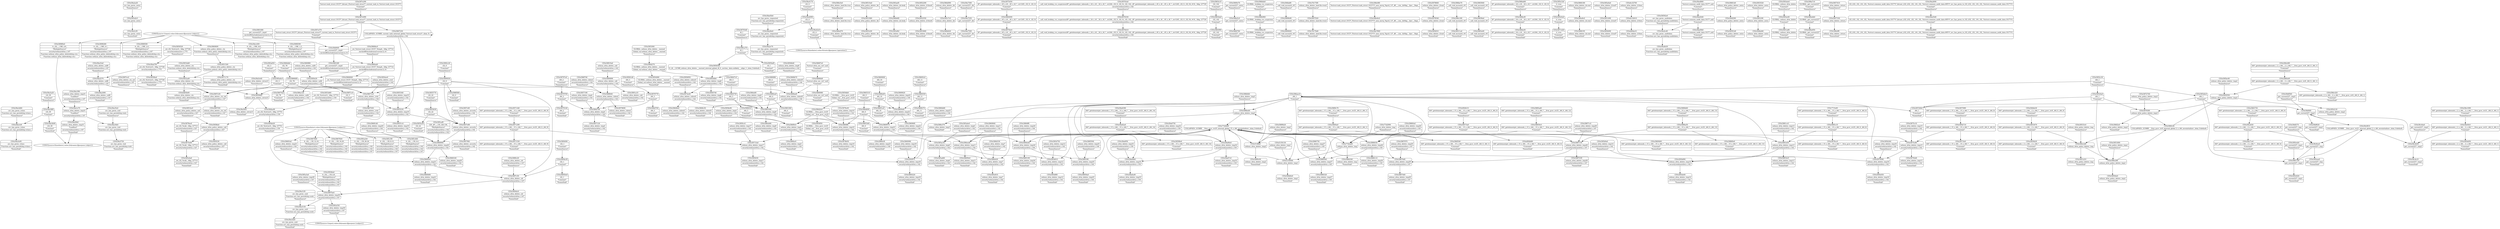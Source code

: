 digraph {
	CE0x58a2cf0 [shape=record,shape=Mrecord,label="{CE0x58a2cf0|avc_has_perm:_entry|*SummSink*}"]
	CE0x5860ef0 [shape=record,shape=Mrecord,label="{CE0x5860ef0|i64*_getelementptr_inbounds_(_2_x_i64_,_2_x_i64_*___llvm_gcov_ctr9,_i64_0,_i64_1)|*Constant*}"]
	CE0x58765f0 [shape=record,shape=Mrecord,label="{CE0x58765f0|selinux_xfrm_policy_delete:_tmp3}"]
	CE0x5850550 [shape=record,shape=Mrecord,label="{CE0x5850550|selinux_xfrm_policy_delete:_tmp2}"]
	CE0x5857120 [shape=record,shape=Mrecord,label="{CE0x5857120|selinux_xfrm_delete:_tmp4|security/selinux/xfrm.c,142|*SummSink*}"]
	CE0x58686d0 [shape=record,shape=Mrecord,label="{CE0x58686d0|%struct.xfrm_sec_ctx*_null|*Constant*}"]
	CE0x5866db0 [shape=record,shape=Mrecord,label="{CE0x5866db0|i32_78|*Constant*|*SummSource*}"]
	CE0x58a35e0 [shape=record,shape=Mrecord,label="{CE0x58a35e0|avc_has_perm:_tsid|Function::avc_has_perm&Arg::tsid::|*SummSource*}"]
	CE0x58a44e0 [shape=record,shape=Mrecord,label="{CE0x58a44e0|avc_has_perm:_requested|Function::avc_has_perm&Arg::requested::}"]
	CE0x5881bc0 [shape=record,shape=Mrecord,label="{CE0x5881bc0|selinux_xfrm_delete:_tmp13|security/selinux/xfrm.c,142|*SummSink*}"]
	"CONST[source:1(input),value:2(dynamic)][purpose:{subject}]"
	CE0x588beb0 [shape=record,shape=Mrecord,label="{CE0x588beb0|selinux_xfrm_delete:_tmp3}"]
	CE0x5891a10 [shape=record,shape=Mrecord,label="{CE0x5891a10|selinux_xfrm_delete:_call|security/selinux/xfrm.c,142|*SummSink*}"]
	CE0x58860a0 [shape=record,shape=Mrecord,label="{CE0x58860a0|selinux_xfrm_delete:_tmp26|security/selinux/xfrm.c,145|*SummSource*}"]
	CE0x586e5e0 [shape=record,shape=Mrecord,label="{CE0x586e5e0|selinux_xfrm_delete:_land.lhs.true|*SummSource*}"]
	CE0x58810d0 [shape=record,shape=Mrecord,label="{CE0x58810d0|selinux_xfrm_delete:_tmp9|security/selinux/xfrm.c,142}"]
	CE0x58647c0 [shape=record,shape=Mrecord,label="{CE0x58647c0|i64_5|*Constant*|*SummSource*}"]
	CE0x5868980 [shape=record,shape=Mrecord,label="{CE0x5868980|%struct.xfrm_sec_ctx*_null|*Constant*|*SummSink*}"]
	CE0x5855340 [shape=record,shape=Mrecord,label="{CE0x5855340|selinux_xfrm_delete:_tmp19|security/selinux/xfrm.c,142|*SummSource*}"]
	CE0x585bb20 [shape=record,shape=Mrecord,label="{CE0x585bb20|_ret_i32_%retval.0,_!dbg_!27751|security/selinux/xfrm.c,150|*SummSink*}"]
	CE0x5868160 [shape=record,shape=Mrecord,label="{CE0x5868160|selinux_xfrm_delete:_tmp20|security/selinux/xfrm.c,142|*SummSink*}"]
	CE0x5860220 [shape=record,shape=Mrecord,label="{CE0x5860220|selinux_xfrm_delete:_tmp18|security/selinux/xfrm.c,142|*SummSink*}"]
	CE0x5884eb0 [shape=record,shape=Mrecord,label="{CE0x5884eb0|selinux_xfrm_delete:_tmp24|security/selinux/xfrm.c,144}"]
	CE0x5851960 [shape=record,shape=Mrecord,label="{CE0x5851960|selinux_xfrm_policy_delete:_bb}"]
	CE0x77d2990 [shape=record,shape=Mrecord,label="{CE0x77d2990|selinux_xfrm_delete:_tmp|*SummSource*}"]
	CE0x58a3d60 [shape=record,shape=Mrecord,label="{CE0x58a3d60|avc_has_perm:_tclass|Function::avc_has_perm&Arg::tclass::|*SummSource*}"]
	CE0x585c460 [shape=record,shape=Mrecord,label="{CE0x585c460|4:_i32,_:_CR_0,4_|*MultipleSource*|security/selinux/xfrm.c,142|security/selinux/xfrm.c,142|security/selinux/xfrm.c,147}"]
	CE0x585ff70 [shape=record,shape=Mrecord,label="{CE0x585ff70|selinux_xfrm_delete:_tmp18|security/selinux/xfrm.c,142}"]
	CE0x585aef0 [shape=record,shape=Mrecord,label="{CE0x585aef0|selinux_xfrm_delete:_do.body|*SummSource*}"]
	CE0x5852550 [shape=record,shape=Mrecord,label="{CE0x5852550|selinux_xfrm_delete:_if.then6}"]
	CE0x5885500 [shape=record,shape=Mrecord,label="{CE0x5885500|selinux_xfrm_delete:_tmp25|security/selinux/xfrm.c,144|*SummSource*}"]
	CE0x585b450 [shape=record,shape=Mrecord,label="{CE0x585b450|selinux_xfrm_delete:_tmp16|security/selinux/xfrm.c,142|*SummSink*}"]
	CE0x586b620 [shape=record,shape=Mrecord,label="{CE0x586b620|selinux_xfrm_delete:_bb|*SummSink*}"]
	CE0x5897e50 [shape=record,shape=Mrecord,label="{CE0x5897e50|selinux_xfrm_delete:_ctx_sid|security/selinux/xfrm.c,147}"]
	CE0x585fd30 [shape=record,shape=Mrecord,label="{CE0x585fd30|selinux_xfrm_delete:_tmp17|security/selinux/xfrm.c,142|*SummSink*}"]
	CE0x58a7360 [shape=record,shape=Mrecord,label="{CE0x58a7360|get_current227:_bb|*SummSource*}"]
	CE0x5858e90 [shape=record,shape=Mrecord,label="{CE0x5858e90|selinux_xfrm_delete:_tmp5|security/selinux/xfrm.c,142|*SummSource*}"]
	CE0x585ac50 [shape=record,shape=Mrecord,label="{CE0x585ac50|selinux_xfrm_delete:_tmp6|security/selinux/xfrm.c,142}"]
	CE0x58754c0 [shape=record,shape=Mrecord,label="{CE0x58754c0|i8*_getelementptr_inbounds_(_45_x_i8_,_45_x_i8_*_.str1245,_i32_0,_i32_0)|*Constant*|*SummSink*}"]
	CE0x5857f60 [shape=record,shape=Mrecord,label="{CE0x5857f60|selinux_xfrm_delete:_security|security/selinux/xfrm.c,142|*SummSink*}"]
	CE0x5868480 [shape=record,shape=Mrecord,label="{CE0x5868480|selinux_xfrm_delete:_tmp21|security/selinux/xfrm.c,142|*SummSink*}"]
	CE0x58df620 [shape=record,shape=Mrecord,label="{CE0x58df620|get_current227:_tmp3|*SummSink*}"]
	CE0x5858fa0 [shape=record,shape=Mrecord,label="{CE0x5858fa0|selinux_xfrm_policy_delete:_call|security/selinux/xfrm.c,327}"]
	CE0x58df4f0 [shape=record,shape=Mrecord,label="{CE0x58df4f0|get_current227:_tmp3}"]
	CE0x5881680 [shape=record,shape=Mrecord,label="{CE0x5881680|get_current227:_tmp4|./arch/x86/include/asm/current.h,14|*SummSource*}"]
	CE0x58a6750 [shape=record,shape=Mrecord,label="{CE0x58a6750|selinux_xfrm_delete:_tmp32|security/selinux/xfrm.c,150|*SummSource*}"]
	CE0x5876410 [shape=record,shape=Mrecord,label="{CE0x5876410|_call_void_lockdep_rcu_suspicious(i8*_getelementptr_inbounds_(_24_x_i8_,_24_x_i8_*_.str244,_i32_0,_i32_0),_i32_142,_i8*_getelementptr_inbounds_(_45_x_i8_,_45_x_i8_*_.str1245,_i32_0,_i32_0))_#10,_!dbg_!27729|security/selinux/xfrm.c,142|*SummSink*}"]
	CE0x7710af0 [shape=record,shape=Mrecord,label="{CE0x7710af0|i64*_getelementptr_inbounds_(_15_x_i64_,_15_x_i64_*___llvm_gcov_ctr25,_i64_0,_i64_6)|*Constant*|*SummSource*}"]
	CE0x5863f90 [shape=record,shape=Mrecord,label="{CE0x5863f90|i32_142|*Constant*|*SummSink*}"]
	CE0x58df270 [shape=record,shape=Mrecord,label="{CE0x58df270|get_current227:_tmp|*SummSource*}"]
	CE0x5869e70 [shape=record,shape=Mrecord,label="{CE0x5869e70|get_current227:_entry|*SummSource*}"]
	CE0x586bbb0 [shape=record,shape=Mrecord,label="{CE0x586bbb0|GLOBAL:_lockdep_rcu_suspicious|*Constant*|*SummSource*}"]
	CE0x5885190 [shape=record,shape=Mrecord,label="{CE0x5885190|selinux_xfrm_delete:_tmp24|security/selinux/xfrm.c,144|*SummSink*}"]
	CE0x58693c0 [shape=record,shape=Mrecord,label="{CE0x58693c0|i64_11|*Constant*|*SummSource*}"]
	CE0x585a3a0 [shape=record,shape=Mrecord,label="{CE0x585a3a0|selinux_xfrm_delete:_tmp30|security/selinux/xfrm.c,147|*SummSource*}"]
	CE0x5878cc0 [shape=record,shape=Mrecord,label="{CE0x5878cc0|i64*_getelementptr_inbounds_(_15_x_i64_,_15_x_i64_*___llvm_gcov_ctr25,_i64_0,_i64_6)|*Constant*|*SummSink*}"]
	CE0x5889b90 [shape=record,shape=Mrecord,label="{CE0x5889b90|_call_void_mcount()_#3}"]
	CE0x585d8f0 [shape=record,shape=Mrecord,label="{CE0x585d8f0|selinux_xfrm_delete:_tmp12|security/selinux/xfrm.c,142|*SummSink*}"]
	CE0x588bfb0 [shape=record,shape=Mrecord,label="{CE0x588bfb0|selinux_xfrm_delete:_tmp3|*SummSource*}"]
	CE0x58670a0 [shape=record,shape=Mrecord,label="{CE0x58670a0|i32_78|*Constant*|*SummSink*}"]
	CE0x5898500 [shape=record,shape=Mrecord,label="{CE0x5898500|4:_i32,_:_CRE_2,4_|*MultipleSource*|security/selinux/xfrm.c,147|Function::selinux_xfrm_policy_delete&Arg::ctx::|Function::selinux_xfrm_delete&Arg::ctx::}"]
	CE0x585abe0 [shape=record,shape=Mrecord,label="{CE0x585abe0|selinux_xfrm_delete:_tmp6|security/selinux/xfrm.c,142|*SummSource*}"]
	CE0x76176d0 [shape=record,shape=Mrecord,label="{CE0x76176d0|selinux_xfrm_delete:_land.lhs.true2|*SummSink*}"]
	CE0x5880ff0 [shape=record,shape=Mrecord,label="{CE0x5880ff0|selinux_xfrm_delete:_tmp10|security/selinux/xfrm.c,142}"]
	CE0x6d65b00 [shape=record,shape=Mrecord,label="{CE0x6d65b00|selinux_xfrm_delete:_ctx|Function::selinux_xfrm_delete&Arg::ctx::|*SummSink*}"]
	CE0x58694d0 [shape=record,shape=Mrecord,label="{CE0x58694d0|selinux_xfrm_delete:_tmp22|security/selinux/xfrm.c,144}"]
	CE0x58df560 [shape=record,shape=Mrecord,label="{CE0x58df560|get_current227:_tmp3|*SummSource*}"]
	CE0x5868060 [shape=record,shape=Mrecord,label="{CE0x5868060|selinux_xfrm_delete:_tmp20|security/selinux/xfrm.c,142}"]
	CE0x58666f0 [shape=record,shape=Mrecord,label="{CE0x58666f0|i32_78|*Constant*}"]
	CE0x77d2b00 [shape=record,shape=Mrecord,label="{CE0x77d2b00|COLLAPSED:_GCMRE___llvm_gcov_ctr25_internal_global_15_x_i64_zeroinitializer:_elem_0:default:}"]
	CE0x5878a40 [shape=record,shape=Mrecord,label="{CE0x5878a40|selinux_xfrm_delete:_tmp10|security/selinux/xfrm.c,142|*SummSource*}"]
	CE0x5855230 [shape=record,shape=Mrecord,label="{CE0x5855230|selinux_xfrm_delete:_tmp19|security/selinux/xfrm.c,142}"]
	CE0x58a7800 [shape=record,shape=Mrecord,label="{CE0x58a7800|%struct.task_struct.1015*_(%struct.task_struct.1015**)*_asm_movq_%gs:$_1:P_,$0_,_r,im,_dirflag_,_fpsr_,_flags_|*SummSink*}"]
	CE0x5856f10 [shape=record,shape=Mrecord,label="{CE0x5856f10|selinux_xfrm_delete:_if.end|*SummSink*}"]
	CE0x585fe20 [shape=record,shape=Mrecord,label="{CE0x585fe20|selinux_xfrm_delete:_call4|security/selinux/xfrm.c,142}"]
	CE0x58950e0 [shape=record,shape=Mrecord,label="{CE0x58950e0|i32_1|*Constant*|*SummSink*}"]
	CE0x5879690 [shape=record,shape=Mrecord,label="{CE0x5879690|selinux_xfrm_delete:_tobool|security/selinux/xfrm.c,142|*SummSink*}"]
	CE0x58a2e70 [shape=record,shape=Mrecord,label="{CE0x58a2e70|avc_has_perm:_requested|Function::avc_has_perm&Arg::requested::|*SummSink*}"]
	CE0x588e370 [shape=record,shape=Mrecord,label="{CE0x588e370|selinux_xfrm_delete:_tmp3|*SummSink*}"]
	CE0x585ad60 [shape=record,shape=Mrecord,label="{CE0x585ad60|selinux_xfrm_delete:_tmp6|security/selinux/xfrm.c,142|*SummSink*}"]
	CE0x58594b0 [shape=record,shape=Mrecord,label="{CE0x58594b0|selinux_xfrm_delete:_retval.0}"]
	CE0x586b420 [shape=record,shape=Mrecord,label="{CE0x586b420|selinux_xfrm_delete:_tmp7|security/selinux/xfrm.c,142}"]
	CE0x5897c50 [shape=record,shape=Mrecord,label="{CE0x5897c50|selinux_xfrm_delete:_sid|security/selinux/xfrm.c,147}"]
	CE0x58859c0 [shape=record,shape=Mrecord,label="{CE0x58859c0|i64*_getelementptr_inbounds_(_15_x_i64_,_15_x_i64_*___llvm_gcov_ctr25,_i64_0,_i64_12)|*Constant*}"]
	CE0x5879140 [shape=record,shape=Mrecord,label="{CE0x5879140|i64_2|*Constant*|*SummSink*}"]
	CE0x58a4170 [shape=record,shape=Mrecord,label="{CE0x58a4170|i32_4|*Constant*|*SummSource*}"]
	CE0x5889b20 [shape=record,shape=Mrecord,label="{CE0x5889b20|selinux_xfrm_delete:_tmp2|*SummSource*}"]
	CE0x5881060 [shape=record,shape=Mrecord,label="{CE0x5881060|i64_4|*Constant*|*SummSink*}"]
	CE0x5884b80 [shape=record,shape=Mrecord,label="{CE0x5884b80|selinux_xfrm_delete:_tmp23|security/selinux/xfrm.c,144|*SummSource*}"]
	CE0x58511a0 [shape=record,shape=Mrecord,label="{CE0x58511a0|_call_void_mcount()_#3|*SummSink*}"]
	CE0x58838a0 [shape=record,shape=Mrecord,label="{CE0x58838a0|_call_void_mcount()_#3}"]
	CE0x5867600 [shape=record,shape=Mrecord,label="{CE0x5867600|4:_i32,_:_CR_12,16_|*MultipleSource*|security/selinux/xfrm.c,142|security/selinux/xfrm.c,142|security/selinux/xfrm.c,147}"]
	CE0x5851d10 [shape=record,shape=Mrecord,label="{CE0x5851d10|selinux_xfrm_policy_delete:_tmp|*SummSink*}"]
	CE0x5864000 [shape=record,shape=Mrecord,label="{CE0x5864000|i8*_getelementptr_inbounds_(_45_x_i8_,_45_x_i8_*_.str1245,_i32_0,_i32_0)|*Constant*}"]
	CE0x584b6e0 [shape=record,shape=Mrecord,label="{CE0x584b6e0|selinux_xfrm_delete:_tmp1|*SummSink*}"]
	CE0x58871c0 [shape=record,shape=Mrecord,label="{CE0x58871c0|selinux_xfrm_delete:_tmp28|security/selinux/xfrm.c,147|*SummSource*}"]
	CE0x5890890 [shape=record,shape=Mrecord,label="{CE0x5890890|selinux_xfrm_delete:_call|security/selinux/xfrm.c,142}"]
	CE0x58a7500 [shape=record,shape=Mrecord,label="{CE0x58a7500|get_current227:_bb|*SummSink*}"]
	CE0x5889c70 [shape=record,shape=Mrecord,label="{CE0x5889c70|i64*_getelementptr_inbounds_(_15_x_i64_,_15_x_i64_*___llvm_gcov_ctr25,_i64_0,_i64_1)|*Constant*|*SummSource*}"]
	CE0x588f740 [shape=record,shape=Mrecord,label="{CE0x588f740|selinux_xfrm_delete:_tobool|security/selinux/xfrm.c,142|*SummSource*}"]
	CE0x5853d60 [shape=record,shape=Mrecord,label="{CE0x5853d60|_ret_i32_%retval.0,_!dbg_!27751|security/selinux/xfrm.c,150|*SummSource*}"]
	CE0x586f2e0 [shape=record,shape=Mrecord,label="{CE0x586f2e0|selinux_xfrm_policy_delete:_tmp3|*SummSink*}"]
	CE0x5886b60 [shape=record,shape=Mrecord,label="{CE0x5886b60|i64*_getelementptr_inbounds_(_15_x_i64_,_15_x_i64_*___llvm_gcov_ctr25,_i64_0,_i64_13)|*Constant*|*SummSource*}"]
	CE0x5868ef0 [shape=record,shape=Mrecord,label="{CE0x5868ef0|i64_10|*Constant*}"]
	CE0x5889c00 [shape=record,shape=Mrecord,label="{CE0x5889c00|selinux_xfrm_delete:_tmp2|*SummSink*}"]
	CE0x586dcf0 [shape=record,shape=Mrecord,label="{CE0x586dcf0|i8*_getelementptr_inbounds_(_24_x_i8_,_24_x_i8_*_.str244,_i32_0,_i32_0)|*Constant*|*SummSink*}"]
	CE0x58a66e0 [shape=record,shape=Mrecord,label="{CE0x58a66e0|selinux_xfrm_delete:_tmp32|security/selinux/xfrm.c,150}"]
	CE0x58ca020 [shape=record,shape=Mrecord,label="{CE0x58ca020|i64*_getelementptr_inbounds_(_2_x_i64_,_2_x_i64_*___llvm_gcov_ctr21,_i64_0,_i64_0)|*Constant*}"]
	CE0x6f0db80 [shape=record,shape=Mrecord,label="{CE0x6f0db80|i64*_getelementptr_inbounds_(_15_x_i64_,_15_x_i64_*___llvm_gcov_ctr25,_i64_0,_i64_0)|*Constant*|*SummSink*}"]
	CE0x588d340 [shape=record,shape=Mrecord,label="{CE0x588d340|selinux_xfrm_delete:_tmp|*SummSink*}"]
	CE0x586f4a0 [shape=record,shape=Mrecord,label="{CE0x586f4a0|i64*_getelementptr_inbounds_(_15_x_i64_,_15_x_i64_*___llvm_gcov_ctr25,_i64_0,_i64_1)|*Constant*}"]
	CE0x58919a0 [shape=record,shape=Mrecord,label="{CE0x58919a0|selinux_xfrm_delete:_call|security/selinux/xfrm.c,142|*SummSource*}"]
	CE0x58a20b0 [shape=record,shape=Mrecord,label="{CE0x58a20b0|selinux_xfrm_delete:_tmp31|*LoadInst*|security/selinux/xfrm.c,147|*SummSink*}"]
	CE0x585b9a0 [shape=record,shape=Mrecord,label="{CE0x585b9a0|selinux_xfrm_delete:_tmp14|security/selinux/xfrm.c,142|*SummSource*}"]
	CE0x5871d20 [shape=record,shape=Mrecord,label="{CE0x5871d20|i1_true|*Constant*|*SummSink*}"]
	CE0x586e670 [shape=record,shape=Mrecord,label="{CE0x586e670|selinux_xfrm_delete:_land.lhs.true|*SummSink*}"]
	CE0x584bb30 [shape=record,shape=Mrecord,label="{CE0x584bb30|i64*_getelementptr_inbounds_(_2_x_i64_,_2_x_i64_*___llvm_gcov_ctr9,_i64_0,_i64_0)|*Constant*|*SummSource*}"]
	CE0x6f0db10 [shape=record,shape=Mrecord,label="{CE0x6f0db10|i64*_getelementptr_inbounds_(_15_x_i64_,_15_x_i64_*___llvm_gcov_ctr25,_i64_0,_i64_0)|*Constant*|*SummSource*}"]
	CE0x585d120 [shape=record,shape=Mrecord,label="{CE0x585d120|selinux_xfrm_policy_delete:_tmp2|*SummSink*}"]
	CE0x58609e0 [shape=record,shape=Mrecord,label="{CE0x58609e0|selinux_xfrm_delete:_tmp11|security/selinux/xfrm.c,142|*SummSink*}"]
	CE0x586c420 [shape=record,shape=Mrecord,label="{CE0x586c420|i64*_getelementptr_inbounds_(_2_x_i64_,_2_x_i64_*___llvm_gcov_ctr9,_i64_0,_i64_1)|*Constant*|*SummSink*}"]
	CE0x58661f0 [shape=record,shape=Mrecord,label="{CE0x58661f0|selinux_xfrm_delete:_do.end|*SummSink*}"]
	CE0x587e370 [shape=record,shape=Mrecord,label="{CE0x587e370|%struct.task_struct.1015**_bitcast_(%struct.task_struct**_current_task_to_%struct.task_struct.1015**)|*Constant*|*SummSink*}"]
	"CONST[source:0(mediator),value:2(dynamic)][purpose:{object}]"
	CE0x5851540 [shape=record,shape=Mrecord,label="{CE0x5851540|selinux_xfrm_policy_delete:_ctx|Function::selinux_xfrm_policy_delete&Arg::ctx::}"]
	CE0x5875e60 [shape=record,shape=Mrecord,label="{CE0x5875e60|_ret_i32_%call,_!dbg_!27713|security/selinux/xfrm.c,327}"]
	CE0x58a3750 [shape=record,shape=Mrecord,label="{CE0x58a3750|avc_has_perm:_tsid|Function::avc_has_perm&Arg::tsid::|*SummSink*}"]
	CE0x5872e20 [shape=record,shape=Mrecord,label="{CE0x5872e20|selinux_xfrm_delete:_tobool1|security/selinux/xfrm.c,142}"]
	CE0x5863e10 [shape=record,shape=Mrecord,label="{CE0x5863e10|i32_142|*Constant*|*SummSource*}"]
	CE0x585de60 [shape=record,shape=Mrecord,label="{CE0x585de60|selinux_xfrm_delete:_tmp14|security/selinux/xfrm.c,142|*SummSink*}"]
	CE0x587e090 [shape=record,shape=Mrecord,label="{CE0x587e090|%struct.task_struct.1015**_bitcast_(%struct.task_struct**_current_task_to_%struct.task_struct.1015**)|*Constant*}"]
	CE0x5850b20 [shape=record,shape=Mrecord,label="{CE0x5850b20|i64*_getelementptr_inbounds_(_2_x_i64_,_2_x_i64_*___llvm_gcov_ctr9,_i64_0,_i64_0)|*Constant*|*SummSink*}"]
	CE0x5868ad0 [shape=record,shape=Mrecord,label="{CE0x5868ad0|selinux_xfrm_delete:_tobool5|security/selinux/xfrm.c,144}"]
	CE0x58792d0 [shape=record,shape=Mrecord,label="{CE0x58792d0|selinux_xfrm_delete:_tmp15|security/selinux/xfrm.c,142|*SummSink*}"]
	CE0x5897be0 [shape=record,shape=Mrecord,label="{CE0x5897be0|selinux_xfrm_delete:_tmp30|security/selinux/xfrm.c,147}"]
	CE0x5866bc0 [shape=record,shape=Mrecord,label="{CE0x5866bc0|_ret_%struct.task_struct.1015*_%tmp4,_!dbg_!27714|./arch/x86/include/asm/current.h,14|*SummSource*}"]
	CE0x58865b0 [shape=record,shape=Mrecord,label="{CE0x58865b0|selinux_xfrm_delete:_tmp27|security/selinux/xfrm.c,145}"]
	CE0x58a6390 [shape=record,shape=Mrecord,label="{CE0x58a6390|i64*_getelementptr_inbounds_(_15_x_i64_,_15_x_i64_*___llvm_gcov_ctr25,_i64_0,_i64_14)|*Constant*|*SummSource*}"]
	CE0x5871170 [shape=record,shape=Mrecord,label="{CE0x5871170|selinux_xfrm_policy_delete:_ctx|Function::selinux_xfrm_policy_delete&Arg::ctx::|*SummSink*}"]
	CE0x5866ab0 [shape=record,shape=Mrecord,label="{CE0x5866ab0|_ret_%struct.task_struct.1015*_%tmp4,_!dbg_!27714|./arch/x86/include/asm/current.h,14}"]
	CE0x584ba90 [shape=record,shape=Mrecord,label="{CE0x584ba90|_ret_i32_%retval.0,_!dbg_!27751|security/selinux/xfrm.c,150}"]
	CE0x5856740 [shape=record,shape=Mrecord,label="{CE0x5856740|selinux_xfrm_delete:_tmp8|security/selinux/xfrm.c,142|*SummSink*}"]
	CE0x58a6db0 [shape=record,shape=Mrecord,label="{CE0x58a6db0|selinux_xfrm_delete:_tmp33|security/selinux/xfrm.c,150}"]
	CE0x585a4c0 [shape=record,shape=Mrecord,label="{CE0x585a4c0|avc_has_perm:_entry}"]
	CE0x585e1b0 [shape=record,shape=Mrecord,label="{CE0x585e1b0|i1_true|*Constant*|*SummSource*}"]
	CE0x5879700 [shape=record,shape=Mrecord,label="{CE0x5879700|i64_2|*Constant*}"]
	CE0x58e1090 [shape=record,shape=Mrecord,label="{CE0x58e1090|i64*_getelementptr_inbounds_(_2_x_i64_,_2_x_i64_*___llvm_gcov_ctr21,_i64_0,_i64_1)|*Constant*|*SummSource*}"]
	CE0x58a6f50 [shape=record,shape=Mrecord,label="{CE0x58a6f50|selinux_xfrm_delete:_tmp33|security/selinux/xfrm.c,150|*SummSource*}"]
	CE0x586d700 [shape=record,shape=Mrecord,label="{CE0x586d700|i64_3|*Constant*|*SummSink*}"]
	CE0x585e810 [shape=record,shape=Mrecord,label="{CE0x585e810|selinux_xfrm_delete:_tmp7|security/selinux/xfrm.c,142|*SummSink*}"]
	CE0x5851490 [shape=record,shape=Mrecord,label="{CE0x5851490|selinux_xfrm_delete:_if.end7}"]
	CE0x5883750 [shape=record,shape=Mrecord,label="{CE0x5883750|i64*_getelementptr_inbounds_(_2_x_i64_,_2_x_i64_*___llvm_gcov_ctr21,_i64_0,_i64_0)|*Constant*|*SummSource*}"]
	CE0x5884cf0 [shape=record,shape=Mrecord,label="{CE0x5884cf0|selinux_xfrm_delete:_tmp23|security/selinux/xfrm.c,144|*SummSink*}"]
	CE0x586f540 [shape=record,shape=Mrecord,label="{CE0x586f540|i64*_getelementptr_inbounds_(_15_x_i64_,_15_x_i64_*___llvm_gcov_ctr25,_i64_0,_i64_1)|*Constant*|*SummSink*}"]
	CE0x58793d0 [shape=record,shape=Mrecord,label="{CE0x58793d0|i8_1|*Constant*|*SummSource*}"]
	CE0x5890930 [shape=record,shape=Mrecord,label="{CE0x5890930|i32_0|*Constant*}"]
	CE0x6c32700 [shape=record,shape=Mrecord,label="{CE0x6c32700|selinux_xfrm_delete:_if.then|*SummSource*}"]
	CE0x5854ee0 [shape=record,shape=Mrecord,label="{CE0x5854ee0|selinux_xfrm_delete:_cred|security/selinux/xfrm.c,142|*SummSource*}"]
	CE0x586c180 [shape=record,shape=Mrecord,label="{CE0x586c180|_call_void_mcount()_#3}"]
	CE0x5886750 [shape=record,shape=Mrecord,label="{CE0x5886750|selinux_xfrm_delete:_tmp27|security/selinux/xfrm.c,145|*SummSource*}"]
	CE0x585a0a0 [shape=record,shape=Mrecord,label="{CE0x585a0a0|selinux_xfrm_delete:_if.end7|*SummSource*}"]
	CE0x585b890 [shape=record,shape=Mrecord,label="{CE0x585b890|selinux_xfrm_delete:_tmp14|security/selinux/xfrm.c,142}"]
	CE0x58c4e10 [shape=record,shape=Mrecord,label="{CE0x58c4e10|get_current227:_tmp2|*SummSink*}"]
	CE0x5867820 [shape=record,shape=Mrecord,label="{CE0x5867820|4:_i32,_:_CR_16,20_|*MultipleSource*|security/selinux/xfrm.c,142|security/selinux/xfrm.c,142|security/selinux/xfrm.c,147}"]
	CE0x586e280 [shape=record,shape=Mrecord,label="{CE0x586e280|selinux_xfrm_policy_delete:_tmp1}"]
	CE0x5852ad0 [shape=record,shape=Mrecord,label="{CE0x5852ad0|selinux_xfrm_delete:_ctx|Function::selinux_xfrm_delete&Arg::ctx::}"]
	CE0x5857e80 [shape=record,shape=Mrecord,label="{CE0x5857e80|selinux_xfrm_delete:_security|security/selinux/xfrm.c,142}"]
	CE0x5897cc0 [shape=record,shape=Mrecord,label="{CE0x5897cc0|i32_3|*Constant*|*SummSink*}"]
	CE0x5875450 [shape=record,shape=Mrecord,label="{CE0x5875450|i8*_getelementptr_inbounds_(_45_x_i8_,_45_x_i8_*_.str1245,_i32_0,_i32_0)|*Constant*|*SummSource*}"]
	CE0x5859f50 [shape=record,shape=Mrecord,label="{CE0x5859f50|GLOBAL:___llvm_gcov_ctr25|Global_var:__llvm_gcov_ctr25|*SummSink*}"]
	CE0x5887870 [shape=record,shape=Mrecord,label="{CE0x5887870|selinux_xfrm_delete:_tmp29|security/selinux/xfrm.c,147|*SummSource*}"]
	CE0x58592e0 [shape=record,shape=Mrecord,label="{CE0x58592e0|avc_has_perm:_auditdata|Function::avc_has_perm&Arg::auditdata::|*SummSource*}"]
	CE0x5880f10 [shape=record,shape=Mrecord,label="{CE0x5880f10|i64_5|*Constant*|*SummSink*}"]
	CE0x584f290 [shape=record,shape=Mrecord,label="{CE0x584f290|selinux_xfrm_policy_delete:_entry}"]
	CE0x584c2d0 [shape=record,shape=Mrecord,label="{CE0x584c2d0|selinux_xfrm_policy_delete:_tmp}"]
	CE0x5871530 [shape=record,shape=Mrecord,label="{CE0x5871530|i64*_getelementptr_inbounds_(_15_x_i64_,_15_x_i64_*___llvm_gcov_ctr25,_i64_0,_i64_9)|*Constant*|*SummSink*}"]
	CE0x58a2270 [shape=record,shape=Mrecord,label="{CE0x58a2270|selinux_xfrm_delete:_call8|security/selinux/xfrm.c,147}"]
	CE0x586d690 [shape=record,shape=Mrecord,label="{CE0x586d690|i64_0|*Constant*}"]
	CE0x5860840 [shape=record,shape=Mrecord,label="{CE0x5860840|selinux_xfrm_delete:_tmp11|security/selinux/xfrm.c,142|*SummSource*}"]
	CE0x586bcf0 [shape=record,shape=Mrecord,label="{CE0x586bcf0|i8*_getelementptr_inbounds_(_24_x_i8_,_24_x_i8_*_.str244,_i32_0,_i32_0)|*Constant*}"]
	CE0x5897ec0 [shape=record,shape=Mrecord,label="{CE0x5897ec0|selinux_xfrm_delete:_ctx_sid|security/selinux/xfrm.c,147|*SummSource*}"]
	CE0x58a1f90 [shape=record,shape=Mrecord,label="{CE0x58a1f90|selinux_xfrm_delete:_tmp31|*LoadInst*|security/selinux/xfrm.c,147|*SummSource*}"]
	CE0x586aec0 [shape=record,shape=Mrecord,label="{CE0x586aec0|i64_1|*Constant*}"]
	CE0x58a3b90 [shape=record,shape=Mrecord,label="{CE0x58a3b90|i16_39|*Constant*|*SummSink*}"]
	CE0x5878b50 [shape=record,shape=Mrecord,label="{CE0x5878b50|selinux_xfrm_delete:_tmp10|security/selinux/xfrm.c,142|*SummSink*}"]
	CE0x585eeb0 [shape=record,shape=Mrecord,label="{CE0x585eeb0|get_current227:_tmp1|*SummSource*}"]
	CE0x58a3cf0 [shape=record,shape=Mrecord,label="{CE0x58a3cf0|avc_has_perm:_tclass|Function::avc_has_perm&Arg::tclass::}"]
	CE0x5867030 [shape=record,shape=Mrecord,label="{CE0x5867030|selinux_xfrm_delete:_cred|security/selinux/xfrm.c,142|*SummSink*}"]
	CE0x5894e30 [shape=record,shape=Mrecord,label="{CE0x5894e30|i32_1|*Constant*}"]
	CE0x58566d0 [shape=record,shape=Mrecord,label="{CE0x58566d0|selinux_xfrm_delete:_tmp8|security/selinux/xfrm.c,142|*SummSource*}"]
	CE0x586ca70 [shape=record,shape=Mrecord,label="{CE0x586ca70|i8_1|*Constant*}"]
	CE0x5868b70 [shape=record,shape=Mrecord,label="{CE0x5868b70|selinux_xfrm_delete:_tobool5|security/selinux/xfrm.c,144|*SummSource*}"]
	CE0x585e0a0 [shape=record,shape=Mrecord,label="{CE0x585e0a0|i1_true|*Constant*}"]
	CE0x586b6f0 [shape=record,shape=Mrecord,label="{CE0x586b6f0|selinux_xfrm_delete:_do.body}"]
	CE0x58a2490 [shape=record,shape=Mrecord,label="{CE0x58a2490|selinux_xfrm_delete:_call8|security/selinux/xfrm.c,147|*SummSink*}"]
	CE0x586ebf0 [shape=record,shape=Mrecord,label="{CE0x586ebf0|selinux_xfrm_delete:_tmp9|security/selinux/xfrm.c,142|*SummSource*}"]
	CE0x58a1d50 [shape=record,shape=Mrecord,label="{CE0x58a1d50|4:_i32,_:_CRE_8,8_|*MultipleSource*|security/selinux/xfrm.c,147|Function::selinux_xfrm_policy_delete&Arg::ctx::|Function::selinux_xfrm_delete&Arg::ctx::}"]
	CE0x5866180 [shape=record,shape=Mrecord,label="{CE0x5866180|selinux_xfrm_delete:_do.end|*SummSource*}"]
	CE0x58713d0 [shape=record,shape=Mrecord,label="{CE0x58713d0|i64*_getelementptr_inbounds_(_15_x_i64_,_15_x_i64_*___llvm_gcov_ctr25,_i64_0,_i64_9)|*Constant*|*SummSource*}"]
	CE0x5857020 [shape=record,shape=Mrecord,label="{CE0x5857020|selinux_xfrm_delete:_land.lhs.true2}"]
	CE0x58a6a40 [shape=record,shape=Mrecord,label="{CE0x58a6a40|selinux_xfrm_delete:_tmp33|security/selinux/xfrm.c,150|*SummSink*}"]
	CE0x5857190 [shape=record,shape=Mrecord,label="{CE0x5857190|selinux_xfrm_delete:_tmp4|security/selinux/xfrm.c,142|*SummSource*}"]
	CE0x5864750 [shape=record,shape=Mrecord,label="{CE0x5864750|i64_5|*Constant*}"]
	CE0x585c7c0 [shape=record,shape=Mrecord,label="{CE0x585c7c0|selinux_xfrm_delete:_bb}"]
	CE0x586d7d0 [shape=record,shape=Mrecord,label="{CE0x586d7d0|selinux_xfrm_delete:_tmp4|security/selinux/xfrm.c,142}"]
	CE0x5871290 [shape=record,shape=Mrecord,label="{CE0x5871290|i64*_getelementptr_inbounds_(_15_x_i64_,_15_x_i64_*___llvm_gcov_ctr25,_i64_0,_i64_9)|*Constant*}"]
	CE0x5866840 [shape=record,shape=Mrecord,label="{CE0x5866840|_ret_%struct.task_struct.1015*_%tmp4,_!dbg_!27714|./arch/x86/include/asm/current.h,14|*SummSink*}"]
	CE0x5886a50 [shape=record,shape=Mrecord,label="{CE0x5886a50|i64*_getelementptr_inbounds_(_15_x_i64_,_15_x_i64_*___llvm_gcov_ctr25,_i64_0,_i64_13)|*Constant*}"]
	CE0x58c4da0 [shape=record,shape=Mrecord,label="{CE0x58c4da0|get_current227:_tmp2|*SummSource*}"]
	CE0x58533c0 [shape=record,shape=Mrecord,label="{CE0x58533c0|selinux_xfrm_policy_delete:_tmp|*SummSource*}"]
	CE0x58a38f0 [shape=record,shape=Mrecord,label="{CE0x58a38f0|i16_39|*Constant*}"]
	CE0x5883a00 [shape=record,shape=Mrecord,label="{CE0x5883a00|_call_void_mcount()_#3|*SummSink*}"]
	CE0x5892c20 [shape=record,shape=Mrecord,label="{CE0x5892c20|i32_0|*Constant*|*SummSource*}"]
	CE0x584bd40 [shape=record,shape=Mrecord,label="{CE0x584bd40|selinux_xfrm_delete:_entry|*SummSink*}"]
	CE0x5855770 [shape=record,shape=Mrecord,label="{CE0x5855770|i32_22|*Constant*|*SummSource*}"]
	CE0x58a5fe0 [shape=record,shape=Mrecord,label="{CE0x58a5fe0|selinux_xfrm_delete:_retval.0|*SummSink*}"]
	CE0x5880f80 [shape=record,shape=Mrecord,label="{CE0x5880f80|i64_4|*Constant*|*SummSource*}"]
	CE0x5855a30 [shape=record,shape=Mrecord,label="{CE0x5855a30|i32_22|*Constant*|*SummSink*}"]
	CE0x5853520 [shape=record,shape=Mrecord,label="{CE0x5853520|selinux_xfrm_delete:_entry|*SummSource*}"]
	CE0x5879770 [shape=record,shape=Mrecord,label="{CE0x5879770|i64_3|*Constant*}"]
	CE0x5856540 [shape=record,shape=Mrecord,label="{CE0x5856540|0:_i8,_:_GCMR_selinux_xfrm_delete.__warned_internal_global_i8_0,_section_.data.unlikely_,_align_1:_elem_0:default:}"]
	CE0x58715a0 [shape=record,shape=Mrecord,label="{CE0x58715a0|selinux_xfrm_delete:_tmp17|security/selinux/xfrm.c,142}"]
	CE0x585ebe0 [shape=record,shape=Mrecord,label="{CE0x585ebe0|GLOBAL:_selinux_xfrm_delete|*Constant*|*SummSource*}"]
	CE0x5852c30 [shape=record,shape=Mrecord,label="{CE0x5852c30|i64_1|*Constant*|*SummSource*}"]
	CE0x58a3a20 [shape=record,shape=Mrecord,label="{CE0x58a3a20|i16_39|*Constant*|*SummSource*}"]
	CE0x58523f0 [shape=record,shape=Mrecord,label="{CE0x58523f0|selinux_xfrm_delete:_entry}"]
	CE0x58598e0 [shape=record,shape=Mrecord,label="{CE0x58598e0|i64*_getelementptr_inbounds_(_15_x_i64_,_15_x_i64_*___llvm_gcov_ctr25,_i64_0,_i64_14)|*Constant*|*SummSink*}"]
	CE0x58816f0 [shape=record,shape=Mrecord,label="{CE0x58816f0|get_current227:_tmp4|./arch/x86/include/asm/current.h,14|*SummSink*}"]
	CE0x5869000 [shape=record,shape=Mrecord,label="{CE0x5869000|i64_10|*Constant*|*SummSource*}"]
	CE0x58546a0 [shape=record,shape=Mrecord,label="{CE0x58546a0|4:_i32,_:_CR_4,8_|*MultipleSource*|security/selinux/xfrm.c,142|security/selinux/xfrm.c,142|security/selinux/xfrm.c,147}"]
	CE0x585f230 [shape=record,shape=Mrecord,label="{CE0x585f230|selinux_xfrm_policy_delete:_call|security/selinux/xfrm.c,327|*SummSink*}"]
	CE0x58869e0 [shape=record,shape=Mrecord,label="{CE0x58869e0|i64*_getelementptr_inbounds_(_15_x_i64_,_15_x_i64_*___llvm_gcov_ctr25,_i64_0,_i64_13)|*Constant*|*SummSink*}"]
	CE0x5881160 [shape=record,shape=Mrecord,label="{CE0x5881160|get_current227:_tmp1}"]
	CE0x586fac0 [shape=record,shape=Mrecord,label="{CE0x586fac0|selinux_xfrm_delete:_tmp5|security/selinux/xfrm.c,142|*SummSink*}"]
	"CONST[source:0(mediator),value:2(dynamic)][purpose:{subject}]"
	CE0x58e0fc0 [shape=record,shape=Mrecord,label="{CE0x58e0fc0|i64*_getelementptr_inbounds_(_2_x_i64_,_2_x_i64_*___llvm_gcov_ctr21,_i64_0,_i64_1)|*Constant*}"]
	CE0x5859520 [shape=record,shape=Mrecord,label="{CE0x5859520|_ret_i32_%retval.0,_!dbg_!27728|security/selinux/avc.c,775|*SummSource*}"]
	CE0x5898390 [shape=record,shape=Mrecord,label="{CE0x5898390|4:_i32,_:_CRE_1,2_|*MultipleSource*|security/selinux/xfrm.c,147|Function::selinux_xfrm_policy_delete&Arg::ctx::|Function::selinux_xfrm_delete&Arg::ctx::}"]
	CE0x58df400 [shape=record,shape=Mrecord,label="{CE0x58df400|get_current227:_tmp4|./arch/x86/include/asm/current.h,14}"]
	CE0x5859af0 [shape=record,shape=Mrecord,label="{CE0x5859af0|i8_1|*Constant*|*SummSink*}"]
	CE0x5872740 [shape=record,shape=Mrecord,label="{CE0x5872740|selinux_xfrm_policy_delete:_tmp3|*SummSource*}"]
	CE0x584e8c0 [shape=record,shape=Mrecord,label="{CE0x584e8c0|selinux_xfrm_delete:_do.end}"]
	CE0x5863da0 [shape=record,shape=Mrecord,label="{CE0x5863da0|i32_142|*Constant*}"]
	CE0x58682e0 [shape=record,shape=Mrecord,label="{CE0x58682e0|selinux_xfrm_delete:_tmp21|security/selinux/xfrm.c,142}"]
	CE0x58a4440 [shape=record,shape=Mrecord,label="{CE0x58a4440|%struct.common_audit_data.1017*_null|*Constant*}"]
	CE0x77d2a00 [shape=record,shape=Mrecord,label="{CE0x77d2a00|selinux_xfrm_delete:_tmp}"]
	CE0x5887440 [shape=record,shape=Mrecord,label="{CE0x5887440|selinux_xfrm_delete:_tmp29|security/selinux/xfrm.c,147|*SummSink*}"]
	CE0x5859db0 [shape=record,shape=Mrecord,label="{CE0x5859db0|GLOBAL:___llvm_gcov_ctr25|Global_var:__llvm_gcov_ctr25|*SummSource*}"]
	CE0x58573a0 [shape=record,shape=Mrecord,label="{CE0x58573a0|i64*_getelementptr_inbounds_(_15_x_i64_,_15_x_i64_*___llvm_gcov_ctr25,_i64_0,_i64_0)|*Constant*}"]
	CE0x586b960 [shape=record,shape=Mrecord,label="{CE0x586b960|GLOBAL:_lockdep_rcu_suspicious|*Constant*}"]
	CE0x585d750 [shape=record,shape=Mrecord,label="{CE0x585d750|selinux_xfrm_delete:_tmp12|security/selinux/xfrm.c,142|*SummSource*}"]
	CE0x58a42e0 [shape=record,shape=Mrecord,label="{CE0x58a42e0|i32_4|*Constant*|*SummSink*}"]
	CE0x58a34b0 [shape=record,shape=Mrecord,label="{CE0x58a34b0|avc_has_perm:_tsid|Function::avc_has_perm&Arg::tsid::}"]
	CE0x514ffd0 [shape=record,shape=Mrecord,label="{CE0x514ffd0|selinux_xfrm_delete:_tmp2}"]
	CE0x5869460 [shape=record,shape=Mrecord,label="{CE0x5869460|i64*_getelementptr_inbounds_(_15_x_i64_,_15_x_i64_*___llvm_gcov_ctr25,_i64_0,_i64_12)|*Constant*|*SummSink*}"]
	CE0x586a7c0 [shape=record,shape=Mrecord,label="{CE0x586a7c0|GLOBAL:_get_current227|*Constant*|*SummSource*}"]
	CE0x5869350 [shape=record,shape=Mrecord,label="{CE0x5869350|i64_11|*Constant*}"]
	CE0x58a45b0 [shape=record,shape=Mrecord,label="{CE0x58a45b0|avc_has_perm:_requested|Function::avc_has_perm&Arg::requested::|*SummSource*}"]
	CE0x58763a0 [shape=record,shape=Mrecord,label="{CE0x58763a0|_call_void_lockdep_rcu_suspicious(i8*_getelementptr_inbounds_(_24_x_i8_,_24_x_i8_*_.str244,_i32_0,_i32_0),_i32_142,_i8*_getelementptr_inbounds_(_45_x_i8_,_45_x_i8_*_.str1245,_i32_0,_i32_0))_#10,_!dbg_!27729|security/selinux/xfrm.c,142|*SummSource*}"]
	CE0x585a220 [shape=record,shape=Mrecord,label="{CE0x585a220|4:_i32,_:_CR_20,24_|*MultipleSource*|security/selinux/xfrm.c,142|security/selinux/xfrm.c,142|security/selinux/xfrm.c,147}"]
	CE0x586be70 [shape=record,shape=Mrecord,label="{CE0x586be70|_call_void_mcount()_#3|*SummSource*}"]
	CE0x586bd60 [shape=record,shape=Mrecord,label="{CE0x586bd60|i8*_getelementptr_inbounds_(_24_x_i8_,_24_x_i8_*_.str244,_i32_0,_i32_0)|*Constant*|*SummSource*}"]
	CE0x5853c00 [shape=record,shape=Mrecord,label="{CE0x5853c00|selinux_xfrm_policy_delete:_bb|*SummSink*}"]
	CE0x58759f0 [shape=record,shape=Mrecord,label="{CE0x58759f0|i64*_getelementptr_inbounds_(_15_x_i64_,_15_x_i64_*___llvm_gcov_ctr25,_i64_0,_i64_8)|*Constant*|*SummSource*}"]
	CE0x5867230 [shape=record,shape=Mrecord,label="{CE0x5867230|COLLAPSED:_GCMRE_current_task_external_global_%struct.task_struct*:_elem_0::|security/selinux/xfrm.c,142}"]
	CE0x58853f0 [shape=record,shape=Mrecord,label="{CE0x58853f0|selinux_xfrm_delete:_tmp25|security/selinux/xfrm.c,144}"]
	"CONST[source:1(input),value:2(dynamic)][purpose:{object}]"
	CE0x586a120 [shape=record,shape=Mrecord,label="{CE0x586a120|selinux_xfrm_delete:_call4|security/selinux/xfrm.c,142|*SummSink*}"]
	CE0x5886030 [shape=record,shape=Mrecord,label="{CE0x5886030|selinux_xfrm_delete:_tmp26|security/selinux/xfrm.c,145}"]
	CE0x585b2b0 [shape=record,shape=Mrecord,label="{CE0x585b2b0|selinux_xfrm_delete:_tmp16|security/selinux/xfrm.c,142|*SummSource*}"]
	CE0x587e290 [shape=record,shape=Mrecord,label="{CE0x587e290|%struct.task_struct.1015**_bitcast_(%struct.task_struct**_current_task_to_%struct.task_struct.1015**)|*Constant*|*SummSource*}"]
	CE0x58653d0 [shape=record,shape=Mrecord,label="{CE0x58653d0|i64_0|*Constant*|*SummSink*}"]
	CE0x586f1d0 [shape=record,shape=Mrecord,label="{CE0x586f1d0|selinux_xfrm_policy_delete:_entry|*SummSource*}"]
	CE0x58a5e40 [shape=record,shape=Mrecord,label="{CE0x58a5e40|selinux_xfrm_delete:_retval.0|*SummSource*}"]
	CE0x5868270 [shape=record,shape=Mrecord,label="{CE0x5868270|i64_11|*Constant*|*SummSink*}"]
	CE0x5853470 [shape=record,shape=Mrecord,label="{CE0x5853470|i64*_getelementptr_inbounds_(_2_x_i64_,_2_x_i64_*___llvm_gcov_ctr9,_i64_0,_i64_0)|*Constant*}"]
	CE0x5878540 [shape=record,shape=Mrecord,label="{CE0x5878540|selinux_xfrm_delete:_if.end}"]
	CE0x5860600 [shape=record,shape=Mrecord,label="{CE0x5860600|selinux_xfrm_policy_delete:_ctx|Function::selinux_xfrm_policy_delete&Arg::ctx::|*SummSource*}"]
	CE0x6c32610 [shape=record,shape=Mrecord,label="{CE0x6c32610|selinux_xfrm_delete:_if.then}"]
	CE0x5851a80 [shape=record,shape=Mrecord,label="{CE0x5851a80|GLOBAL:_selinux_xfrm_delete|*Constant*|*SummSink*}"]
	CE0x585b710 [shape=record,shape=Mrecord,label="{CE0x585b710|i64*_getelementptr_inbounds_(_15_x_i64_,_15_x_i64_*___llvm_gcov_ctr25,_i64_0,_i64_8)|*Constant*}"]
	CE0x58797e0 [shape=record,shape=Mrecord,label="{CE0x58797e0|i64_2|*Constant*|*SummSource*}"]
	CE0x58671c0 [shape=record,shape=Mrecord,label="{CE0x58671c0|selinux_xfrm_delete:_cred|security/selinux/xfrm.c,142}"]
	CE0x5880c20 [shape=record,shape=Mrecord,label="{CE0x5880c20|selinux_xfrm_delete:_sid|security/selinux/xfrm.c,147|*SummSource*}"]
	CE0x585afb0 [shape=record,shape=Mrecord,label="{CE0x585afb0|selinux_xfrm_delete:_do.body|*SummSink*}"]
	CE0x585dd50 [shape=record,shape=Mrecord,label="{CE0x585dd50|i64*_getelementptr_inbounds_(_2_x_i64_,_2_x_i64_*___llvm_gcov_ctr21,_i64_0,_i64_1)|*Constant*|*SummSink*}"]
	CE0x585e4a0 [shape=record,shape=Mrecord,label="{CE0x585e4a0|_ret_i32_%call,_!dbg_!27713|security/selinux/xfrm.c,327|*SummSink*}"]
	CE0x58c4d30 [shape=record,shape=Mrecord,label="{CE0x58c4d30|get_current227:_tmp2}"]
	CE0x58a32b0 [shape=record,shape=Mrecord,label="{CE0x58a32b0|avc_has_perm:_ssid|Function::avc_has_perm&Arg::ssid::|*SummSink*}"]
	CE0x584bdf0 [shape=record,shape=Mrecord,label="{CE0x584bdf0|_call_void_mcount()_#3|*SummSource*}"]
	CE0x5868c50 [shape=record,shape=Mrecord,label="{CE0x5868c50|selinux_xfrm_delete:_tobool5|security/selinux/xfrm.c,144|*SummSink*}"]
	CE0x585bc60 [shape=record,shape=Mrecord,label="{CE0x585bc60|selinux_xfrm_policy_delete:_tmp2|*SummSource*}"]
	"CONST[source:0(mediator),value:0(static)][purpose:{operation}]"
	CE0x58a1e70 [shape=record,shape=Mrecord,label="{CE0x58a1e70|selinux_xfrm_delete:_tmp31|*LoadInst*|security/selinux/xfrm.c,147}"]
	CE0x5860080 [shape=record,shape=Mrecord,label="{CE0x5860080|selinux_xfrm_delete:_tmp18|security/selinux/xfrm.c,142|*SummSource*}"]
	CE0x58a7250 [shape=record,shape=Mrecord,label="{CE0x58a7250|get_current227:_bb}"]
	CE0x58a31f0 [shape=record,shape=Mrecord,label="{CE0x58a31f0|avc_has_perm:_ssid|Function::avc_has_perm&Arg::ssid::|*SummSource*}"]
	CE0x586d090 [shape=record,shape=Mrecord,label="{CE0x586d090|selinux_xfrm_delete:_bb|*SummSource*}"]
	CE0x5887150 [shape=record,shape=Mrecord,label="{CE0x5887150|selinux_xfrm_delete:_tmp28|security/selinux/xfrm.c,147}"]
	CE0x58646e0 [shape=record,shape=Mrecord,label="{CE0x58646e0|selinux_xfrm_delete:_tobool1|security/selinux/xfrm.c,142|*SummSink*}"]
	CE0x58551c0 [shape=record,shape=Mrecord,label="{CE0x58551c0|selinux_xfrm_delete:_tmp19|security/selinux/xfrm.c,142|*SummSink*}"]
	CE0x585a6c0 [shape=record,shape=Mrecord,label="{CE0x585a6c0|i32_3|*Constant*}"]
	CE0x58c8f10 [shape=record,shape=Mrecord,label="{CE0x58c8f10|COLLAPSED:_GCMRE___llvm_gcov_ctr21_internal_global_2_x_i64_zeroinitializer:_elem_0:default:}"]
	CE0x585d610 [shape=record,shape=Mrecord,label="{CE0x585d610|selinux_xfrm_delete:_tmp12|security/selinux/xfrm.c,142}"]
	CE0x585e620 [shape=record,shape=Mrecord,label="{CE0x585e620|get_current227:_tmp1|*SummSink*}"]
	CE0x58a47f0 [shape=record,shape=Mrecord,label="{CE0x58a47f0|_ret_i32_%retval.0,_!dbg_!27728|security/selinux/avc.c,775}"]
	CE0x584c6f0 [shape=record,shape=Mrecord,label="{CE0x584c6f0|i64*_getelementptr_inbounds_(_2_x_i64_,_2_x_i64_*___llvm_gcov_ctr9,_i64_0,_i64_1)|*Constant*|*SummSource*}"]
	CE0x5866760 [shape=record,shape=Mrecord,label="{CE0x5866760|get_current227:_entry|*SummSink*}"]
	CE0x58a4b30 [shape=record,shape=Mrecord,label="{CE0x58a4b30|avc_has_perm:_auditdata|Function::avc_has_perm&Arg::auditdata::|*SummSink*}"]
	CE0x58696f0 [shape=record,shape=Mrecord,label="{CE0x58696f0|selinux_xfrm_delete:_tmp22|security/selinux/xfrm.c,144|*SummSink*}"]
	CE0x5886320 [shape=record,shape=Mrecord,label="{CE0x5886320|selinux_xfrm_delete:_tmp27|security/selinux/xfrm.c,145|*SummSink*}"]
	CE0x5856490 [shape=record,shape=Mrecord,label="{CE0x5856490|selinux_xfrm_delete:_if.end7|*SummSink*}"]
	CE0x585a650 [shape=record,shape=Mrecord,label="{CE0x585a650|i32_3|*Constant*|*SummSource*}"]
	CE0x586eed0 [shape=record,shape=Mrecord,label="{CE0x586eed0|selinux_xfrm_delete:_tmp11|security/selinux/xfrm.c,142}"]
	CE0x586a950 [shape=record,shape=Mrecord,label="{CE0x586a950|GLOBAL:_get_current227|*Constant*|*SummSink*}"]
	CE0x5853f40 [shape=record,shape=Mrecord,label="{CE0x5853f40|GLOBAL:_selinux_xfrm_delete.__warned|Global_var:selinux_xfrm_delete.__warned|*SummSource*}"]
	CE0x585ddc0 [shape=record,shape=Mrecord,label="{CE0x585ddc0|i64_1|*Constant*}"]
	CE0x586e540 [shape=record,shape=Mrecord,label="{CE0x586e540|selinux_xfrm_delete:_land.lhs.true}"]
	CE0x58720b0 [shape=record,shape=Mrecord,label="{CE0x58720b0|i64_1|*Constant*|*SummSink*}"]
	CE0x585ee40 [shape=record,shape=Mrecord,label="{CE0x585ee40|GLOBAL:_selinux_xfrm_delete|*Constant*}"]
	CE0x58a71e0 [shape=record,shape=Mrecord,label="{CE0x58a71e0|i64*_getelementptr_inbounds_(_2_x_i64_,_2_x_i64_*___llvm_gcov_ctr21,_i64_0,_i64_0)|*Constant*|*SummSink*}"]
	CE0x5869f80 [shape=record,shape=Mrecord,label="{CE0x5869f80|selinux_xfrm_delete:_call4|security/selinux/xfrm.c,142|*SummSource*}"]
	CE0x585fcc0 [shape=record,shape=Mrecord,label="{CE0x585fcc0|selinux_xfrm_delete:_tmp17|security/selinux/xfrm.c,142|*SummSource*}"]
	CE0x5887230 [shape=record,shape=Mrecord,label="{CE0x5887230|selinux_xfrm_delete:_tmp28|security/selinux/xfrm.c,147|*SummSink*}"]
	CE0x5890820 [shape=record,shape=Mrecord,label="{CE0x5890820|_call_void_mcount()_#3|*SummSink*}"]
	CE0x5857330 [shape=record,shape=Mrecord,label="{CE0x5857330|selinux_xfrm_delete:_return}"]
	CE0x5880ea0 [shape=record,shape=Mrecord,label="{CE0x5880ea0|i64_4|*Constant*}"]
	CE0x58a2800 [shape=record,shape=Mrecord,label="{CE0x58a2800|i32_(i32,_i32,_i16,_i32,_%struct.common_audit_data.1017*)*_bitcast_(i32_(i32,_i32,_i16,_i32,_%struct.common_audit_data.495*)*_avc_has_perm_to_i32_(i32,_i32,_i16,_i32,_%struct.common_audit_data.1017*)*)|*Constant*|*SummSink*}"]
	CE0x585caf0 [shape=record,shape=Mrecord,label="{CE0x585caf0|128:_i8*,_:_CR_128,136_|*MultipleSource*|security/selinux/xfrm.c,142|security/selinux/xfrm.c,142}"]
	CE0x5886110 [shape=record,shape=Mrecord,label="{CE0x5886110|selinux_xfrm_delete:_tmp26|security/selinux/xfrm.c,145|*SummSink*}"]
	CE0x586e9f0 [shape=record,shape=Mrecord,label="{CE0x586e9f0|%struct.task_struct.1015*_(%struct.task_struct.1015**)*_asm_movq_%gs:$_1:P_,$0_,_r,im,_dirflag_,_fpsr_,_flags_|*SummSource*}"]
	CE0x5881b50 [shape=record,shape=Mrecord,label="{CE0x5881b50|selinux_xfrm_delete:_tmp13|security/selinux/xfrm.c,142}"]
	CE0x58a2a20 [shape=record,shape=Mrecord,label="{CE0x58a2a20|avc_has_perm:_entry|*SummSource*}"]
	CE0x58561d0 [shape=record,shape=Mrecord,label="{CE0x58561d0|i64_3|*Constant*|*SummSource*}"]
	CE0x5855630 [shape=record,shape=Mrecord,label="{CE0x5855630|i32_22|*Constant*}"]
	CE0x5878ee0 [shape=record,shape=Mrecord,label="{CE0x5878ee0|_ret_i32_%call,_!dbg_!27713|security/selinux/xfrm.c,327|*SummSource*}"]
	CE0x58a2690 [shape=record,shape=Mrecord,label="{CE0x58a2690|i32_(i32,_i32,_i16,_i32,_%struct.common_audit_data.1017*)*_bitcast_(i32_(i32,_i32,_i16,_i32,_%struct.common_audit_data.495*)*_avc_has_perm_to_i32_(i32,_i32,_i16,_i32,_%struct.common_audit_data.1017*)*)|*Constant*|*SummSource*}"]
	CE0x586d270 [shape=record,shape=Mrecord,label="{CE0x586d270|GLOBAL:_selinux_xfrm_delete.__warned|Global_var:selinux_xfrm_delete.__warned}"]
	CE0x58591d0 [shape=record,shape=Mrecord,label="{CE0x58591d0|selinux_xfrm_policy_delete:_entry|*SummSink*}"]
	CE0x58856a0 [shape=record,shape=Mrecord,label="{CE0x58856a0|selinux_xfrm_delete:_tmp25|security/selinux/xfrm.c,144|*SummSink*}"]
	CE0x5857ef0 [shape=record,shape=Mrecord,label="{CE0x5857ef0|selinux_xfrm_delete:_security|security/selinux/xfrm.c,142|*SummSource*}"]
	CE0x58989e0 [shape=record,shape=Mrecord,label="{CE0x58989e0|4:_i32,_:_CRE_4,8_|*MultipleSource*|security/selinux/xfrm.c,147|Function::selinux_xfrm_policy_delete&Arg::ctx::|Function::selinux_xfrm_delete&Arg::ctx::}"]
	CE0x5853dd0 [shape=record,shape=Mrecord,label="{CE0x5853dd0|selinux_xfrm_delete:_ctx|Function::selinux_xfrm_delete&Arg::ctx::|*SummSource*}"]
	CE0x588f580 [shape=record,shape=Mrecord,label="{CE0x588f580|i32_0|*Constant*|*SummSink*}"]
	CE0x5879580 [shape=record,shape=Mrecord,label="{CE0x5879580|selinux_xfrm_delete:_tmp16|security/selinux/xfrm.c,142}"]
	CE0x5884ff0 [shape=record,shape=Mrecord,label="{CE0x5884ff0|selinux_xfrm_delete:_tmp24|security/selinux/xfrm.c,144|*SummSource*}"]
	CE0x76175f0 [shape=record,shape=Mrecord,label="{CE0x76175f0|selinux_xfrm_delete:_land.lhs.true2|*SummSource*}"]
	CE0x5852290 [shape=record,shape=Mrecord,label="{CE0x5852290|selinux_xfrm_delete:_if.then6|*SummSource*}"]
	CE0x58a49b0 [shape=record,shape=Mrecord,label="{CE0x58a49b0|%struct.common_audit_data.1017*_null|*Constant*|*SummSink*}"]
	CE0x5898280 [shape=record,shape=Mrecord,label="{CE0x5898280|4:_i32,_:_CRE_0,1_|*MultipleSource*|security/selinux/xfrm.c,147|Function::selinux_xfrm_policy_delete&Arg::ctx::|Function::selinux_xfrm_delete&Arg::ctx::}"]
	CE0x5876330 [shape=record,shape=Mrecord,label="{CE0x5876330|_call_void_lockdep_rcu_suspicious(i8*_getelementptr_inbounds_(_24_x_i8_,_24_x_i8_*_.str244,_i32_0,_i32_0),_i32_142,_i8*_getelementptr_inbounds_(_45_x_i8_,_45_x_i8_*_.str1245,_i32_0,_i32_0))_#10,_!dbg_!27729|security/selinux/xfrm.c,142}"]
	CE0x5897f30 [shape=record,shape=Mrecord,label="{CE0x5897f30|selinux_xfrm_delete:_ctx_sid|security/selinux/xfrm.c,147|*SummSink*}"]
	CE0x5857410 [shape=record,shape=Mrecord,label="{CE0x5857410|selinux_xfrm_delete:_return|*SummSource*}"]
	CE0x5885ad0 [shape=record,shape=Mrecord,label="{CE0x5885ad0|i64*_getelementptr_inbounds_(_15_x_i64_,_15_x_i64_*___llvm_gcov_ctr25,_i64_0,_i64_12)|*Constant*|*SummSource*}"]
	CE0x5875c80 [shape=record,shape=Mrecord,label="{CE0x5875c80|selinux_xfrm_delete:_tmp15|security/selinux/xfrm.c,142}"]
	CE0x58596a0 [shape=record,shape=Mrecord,label="{CE0x58596a0|_ret_i32_%retval.0,_!dbg_!27728|security/selinux/avc.c,775|*SummSink*}"]
	CE0x585c3f0 [shape=record,shape=Mrecord,label="{CE0x585c3f0|4:_i32,_:_CR_8,12_|*MultipleSource*|security/selinux/xfrm.c,142|security/selinux/xfrm.c,142|security/selinux/xfrm.c,147}"]
	CE0x586f9c0 [shape=record,shape=Mrecord,label="{CE0x586f9c0|selinux_xfrm_delete:_tmp5|security/selinux/xfrm.c,142}"]
	CE0x58510a0 [shape=record,shape=Mrecord,label="{CE0x58510a0|selinux_xfrm_policy_delete:_bb|*SummSource*}"]
	CE0x586fc40 [shape=record,shape=Mrecord,label="{CE0x586fc40|COLLAPSED:_GCMRE___llvm_gcov_ctr9_internal_global_2_x_i64_zeroinitializer:_elem_0:default:}"]
	CE0x58687e0 [shape=record,shape=Mrecord,label="{CE0x58687e0|%struct.xfrm_sec_ctx*_null|*Constant*|*SummSource*}"]
	CE0x5865310 [shape=record,shape=Mrecord,label="{CE0x5865310|i64_0|*Constant*|*SummSource*}"]
	CE0x58683a0 [shape=record,shape=Mrecord,label="{CE0x58683a0|selinux_xfrm_delete:_tmp21|security/selinux/xfrm.c,142|*SummSource*}"]
	CE0x585a530 [shape=record,shape=Mrecord,label="{CE0x585a530|selinux_xfrm_delete:_tmp30|security/selinux/xfrm.c,147|*SummSink*}"]
	CE0x58524a0 [shape=record,shape=Mrecord,label="{CE0x58524a0|i64_1|*Constant*}"]
	CE0x5865c10 [shape=record,shape=Mrecord,label="{CE0x5865c10|i64*_getelementptr_inbounds_(_15_x_i64_,_15_x_i64_*___llvm_gcov_ctr25,_i64_0,_i64_6)|*Constant*}"]
	CE0x58a3150 [shape=record,shape=Mrecord,label="{CE0x58a3150|avc_has_perm:_ssid|Function::avc_has_perm&Arg::ssid::}"]
	CE0x588f640 [shape=record,shape=Mrecord,label="{CE0x588f640|selinux_xfrm_delete:_tobool|security/selinux/xfrm.c,142}"]
	CE0x5869620 [shape=record,shape=Mrecord,label="{CE0x5869620|selinux_xfrm_delete:_tmp22|security/selinux/xfrm.c,144|*SummSource*}"]
	CE0x586d2e0 [shape=record,shape=Mrecord,label="{CE0x586d2e0|GLOBAL:___llvm_gcov_ctr25|Global_var:__llvm_gcov_ctr25}"]
	CE0x58a62a0 [shape=record,shape=Mrecord,label="{CE0x58a62a0|i64*_getelementptr_inbounds_(_15_x_i64_,_15_x_i64_*___llvm_gcov_ctr25,_i64_0,_i64_14)|*Constant*}"]
	CE0x5883940 [shape=record,shape=Mrecord,label="{CE0x5883940|_call_void_mcount()_#3|*SummSource*}"]
	CE0x586bc40 [shape=record,shape=Mrecord,label="{CE0x586bc40|GLOBAL:_lockdep_rcu_suspicious|*Constant*|*SummSink*}"]
	CE0x58876d0 [shape=record,shape=Mrecord,label="{CE0x58876d0|selinux_xfrm_delete:_tmp29|security/selinux/xfrm.c,147}"]
	CE0x5150130 [shape=record,shape=Mrecord,label="{CE0x5150130|selinux_xfrm_delete:_tmp1|*SummSource*}"]
	CE0x58a67c0 [shape=record,shape=Mrecord,label="{CE0x58a67c0|selinux_xfrm_delete:_tmp32|security/selinux/xfrm.c,150|*SummSink*}"]
	CE0x586eff0 [shape=record,shape=Mrecord,label="{CE0x586eff0|selinux_xfrm_delete:_return|*SummSink*}"]
	CE0x5871fe0 [shape=record,shape=Mrecord,label="{CE0x5871fe0|i64*_getelementptr_inbounds_(_15_x_i64_,_15_x_i64_*___llvm_gcov_ctr25,_i64_0,_i64_8)|*Constant*|*SummSink*}"]
	CE0x5881cc0 [shape=record,shape=Mrecord,label="{CE0x5881cc0|selinux_xfrm_delete:_tmp13|security/selinux/xfrm.c,142|*SummSource*}"]
	CE0x58a3e00 [shape=record,shape=Mrecord,label="{CE0x58a3e00|avc_has_perm:_tclass|Function::avc_has_perm&Arg::tclass::|*SummSink*}"]
	CE0x58a4090 [shape=record,shape=Mrecord,label="{CE0x58a4090|i32_4|*Constant*}"]
	CE0x58a25d0 [shape=record,shape=Mrecord,label="{CE0x58a25d0|i32_(i32,_i32,_i16,_i32,_%struct.common_audit_data.1017*)*_bitcast_(i32_(i32,_i32,_i16,_i32,_%struct.common_audit_data.495*)*_avc_has_perm_to_i32_(i32,_i32,_i16,_i32,_%struct.common_audit_data.1017*)*)|*Constant*}"]
	CE0x58681d0 [shape=record,shape=Mrecord,label="{CE0x58681d0|selinux_xfrm_delete:_tmp20|security/selinux/xfrm.c,142|*SummSource*}"]
	CE0x586a4b0 [shape=record,shape=Mrecord,label="{CE0x586a4b0|GLOBAL:_get_current227|*Constant*}"]
	CE0x586b530 [shape=record,shape=Mrecord,label="{CE0x586b530|selinux_xfrm_delete:_tmp7|security/selinux/xfrm.c,142|*SummSource*}"]
	CE0x5851bc0 [shape=record,shape=Mrecord,label="{CE0x5851bc0|selinux_xfrm_policy_delete:_call|security/selinux/xfrm.c,327|*SummSource*}"]
	CE0x586e8c0 [shape=record,shape=Mrecord,label="{CE0x586e8c0|%struct.task_struct.1015*_(%struct.task_struct.1015**)*_asm_movq_%gs:$_1:P_,$0_,_r,im,_dirflag_,_fpsr_,_flags_}"]
	CE0x6f0da10 [shape=record,shape=Mrecord,label="{CE0x6f0da10|selinux_xfrm_delete:_if.then|*SummSink*}"]
	CE0x586a5c0 [shape=record,shape=Mrecord,label="{CE0x586a5c0|get_current227:_entry}"]
	CE0x58a4860 [shape=record,shape=Mrecord,label="{CE0x58a4860|%struct.common_audit_data.1017*_null|*Constant*|*SummSource*}"]
	CE0x585d4b0 [shape=record,shape=Mrecord,label="{CE0x585d4b0|selinux_xfrm_delete:_tmp8|security/selinux/xfrm.c,142}"]
	CE0x5850de0 [shape=record,shape=Mrecord,label="{CE0x5850de0|selinux_xfrm_policy_delete:_tmp1|*SummSink*}"]
	CE0x5851800 [shape=record,shape=Mrecord,label="{CE0x5851800|selinux_xfrm_policy_delete:_tmp1|*SummSource*}"]
	CE0x5853680 [shape=record,shape=Mrecord,label="{CE0x5853680|selinux_xfrm_delete:_if.then6|*SummSink*}"]
	CE0x5869970 [shape=record,shape=Mrecord,label="{CE0x5869970|selinux_xfrm_delete:_tmp23|security/selinux/xfrm.c,144}"]
	CE0x5894f40 [shape=record,shape=Mrecord,label="{CE0x5894f40|i32_1|*Constant*|*SummSource*}"]
	CE0x5878660 [shape=record,shape=Mrecord,label="{CE0x5878660|selinux_xfrm_delete:_if.end|*SummSource*}"]
	CE0x58691a0 [shape=record,shape=Mrecord,label="{CE0x58691a0|i64_10|*Constant*|*SummSink*}"]
	CE0x585eae0 [shape=record,shape=Mrecord,label="{CE0x585eae0|get_current227:_tmp|*SummSink*}"]
	CE0x58a4cd0 [shape=record,shape=Mrecord,label="{CE0x58a4cd0|avc_has_perm:_auditdata|Function::avc_has_perm&Arg::auditdata::}"]
	CE0x58c8ea0 [shape=record,shape=Mrecord,label="{CE0x58c8ea0|get_current227:_tmp}"]
	CE0x5856850 [shape=record,shape=Mrecord,label="{CE0x5856850|selinux_xfrm_delete:_tobool1|security/selinux/xfrm.c,142|*SummSource*}"]
	CE0x5854080 [shape=record,shape=Mrecord,label="{CE0x5854080|GLOBAL:_selinux_xfrm_delete.__warned|Global_var:selinux_xfrm_delete.__warned|*SummSink*}"]
	CE0x5894dc0 [shape=record,shape=Mrecord,label="{CE0x5894dc0|selinux_xfrm_delete:_sid|security/selinux/xfrm.c,147|*SummSink*}"]
	CE0x5875c10 [shape=record,shape=Mrecord,label="{CE0x5875c10|selinux_xfrm_delete:_tmp15|security/selinux/xfrm.c,142|*SummSource*}"]
	CE0x58a23a0 [shape=record,shape=Mrecord,label="{CE0x58a23a0|selinux_xfrm_delete:_call8|security/selinux/xfrm.c,147|*SummSource*}"]
	CE0x5150040 [shape=record,shape=Mrecord,label="{CE0x5150040|selinux_xfrm_delete:_tmp1}"]
	CE0x586eb80 [shape=record,shape=Mrecord,label="{CE0x586eb80|selinux_xfrm_delete:_tmp9|security/selinux/xfrm.c,142|*SummSink*}"]
	CE0x58865b0 -> CE0x5886320
	CE0x586d690 -> CE0x5869970
	CE0x586a7c0 -> CE0x586a4b0
	CE0x586b420 -> CE0x585e810
	CE0x5869350 -> CE0x5868270
	CE0x5853f40 -> CE0x586d270
	CE0x588beb0 -> CE0x77d2b00
	CE0x58df4f0 -> CE0x58df620
	CE0x5851540 -> CE0x5871170
	CE0x5887150 -> CE0x58876d0
	CE0x5872740 -> CE0x58765f0
	CE0x5878540 -> CE0x5856f10
	CE0x586e540 -> CE0x586e670
	CE0x587e090 -> CE0x58df400
	CE0x77d2b00 -> CE0x5881b50
	CE0x5889c70 -> CE0x586f4a0
	CE0x585b890 -> CE0x77d2b00
	CE0x5866bc0 -> CE0x5866ab0
	CE0x58a4440 -> CE0x58a4cd0
	CE0x586d2e0 -> CE0x586f9c0
	CE0x586e8c0 -> CE0x58a7800
	CE0x5855770 -> CE0x5855630
	CE0x5868060 -> CE0x5868160
	CE0x58a66e0 -> CE0x58a6db0
	CE0x5881cc0 -> CE0x5881b50
	CE0x585b890 -> CE0x585de60
	CE0x585b710 -> CE0x5871fe0
	CE0x58566d0 -> CE0x585d4b0
	CE0x58a20b0 -> "CONST[source:0(mediator),value:2(dynamic)][purpose:{object}]"
	CE0x5863da0 -> CE0x5863f90
	CE0x5853520 -> CE0x58523f0
	CE0x58a23a0 -> CE0x58a2270
	CE0x58a3150 -> CE0x58a32b0
	CE0x585e0a0 -> CE0x5871d20
	CE0x5865310 -> CE0x586d690
	CE0x58a35e0 -> CE0x58a34b0
	CE0x5851bc0 -> CE0x5858fa0
	CE0x58a62a0 -> CE0x58598e0
	"CONST[source:1(input),value:2(dynamic)][purpose:{object}]" -> CE0x5898390
	CE0x585aef0 -> CE0x586b6f0
	CE0x58a34b0 -> CE0x58a3750
	CE0x5860080 -> CE0x585ff70
	CE0x5886030 -> CE0x58865b0
	CE0x5857e80 -> CE0x5868060
	CE0x58715a0 -> CE0x585ff70
	CE0x5875c80 -> CE0x58792d0
	CE0x5894f40 -> CE0x5894e30
	CE0x5867230 -> CE0x5867230
	CE0x58df400 -> CE0x5866ab0
	CE0x58693c0 -> CE0x5869350
	CE0x58a3d60 -> CE0x58a3cf0
	CE0x77d2b00 -> CE0x586eed0
	CE0x5854ee0 -> CE0x58671c0
	CE0x584ba90 -> CE0x5858fa0
	CE0x587e090 -> CE0x587e370
	CE0x586e280 -> CE0x5850de0
	CE0x584f290 -> CE0x58591d0
	CE0x584c2d0 -> CE0x586e280
	CE0x5867230 -> CE0x5868060
	CE0x58865b0 -> CE0x77d2b00
	"CONST[source:1(input),value:2(dynamic)][purpose:{object}]" -> CE0x58a1d50
	CE0x58594b0 -> CE0x584ba90
	CE0x5853470 -> CE0x584c2d0
	CE0x585a4c0 -> CE0x58a2cf0
	CE0x58a4cd0 -> CE0x58a4b30
	CE0x7710af0 -> CE0x5865c10
	CE0x586aec0 -> CE0x588beb0
	CE0x58592e0 -> CE0x58a4cd0
	CE0x58533c0 -> CE0x584c2d0
	CE0x5879700 -> CE0x5879140
	CE0x5875450 -> CE0x5864000
	CE0x58666f0 -> CE0x58671c0
	CE0x585b2b0 -> CE0x5879580
	CE0x5150040 -> CE0x77d2b00
	CE0x58a47f0 -> CE0x58596a0
	CE0x588beb0 -> CE0x588e370
	CE0x5850550 -> CE0x58765f0
	CE0x58859c0 -> CE0x5886030
	CE0x58573a0 -> CE0x77d2a00
	CE0x58671c0 -> CE0x5855230
	CE0x58c4d30 -> CE0x58c4e10
	CE0x585c7c0 -> CE0x586b620
	CE0x5881160 -> CE0x585e620
	CE0x586aec0 -> CE0x5150040
	CE0x586d090 -> CE0x585c7c0
	CE0x5881b50 -> CE0x585b890
	CE0x58810d0 -> CE0x586eb80
	CE0x586aec0 -> CE0x5879580
	CE0x5890930 -> CE0x5897e50
	CE0x58a1f90 -> CE0x58a1e70
	CE0x58a1e70 -> CE0x58a34b0
	CE0x586e9f0 -> CE0x586e8c0
	CE0x58681d0 -> CE0x5868060
	CE0x584c6f0 -> CE0x5860ef0
	CE0x5857190 -> CE0x586d7d0
	CE0x5865c10 -> CE0x5881b50
	CE0x5858fa0 -> CE0x5875e60
	CE0x5897ec0 -> CE0x5897e50
	CE0x5878a40 -> CE0x5880ff0
	CE0x5868060 -> CE0x58682e0
	CE0x5853dd0 -> CE0x5852ad0
	CE0x58a4170 -> CE0x58a4090
	CE0x58c8f10 -> CE0x58c8ea0
	CE0x5869970 -> CE0x5884cf0
	CE0x5866180 -> CE0x584e8c0
	CE0x5875e60 -> CE0x585e4a0
	CE0x58561d0 -> CE0x5879770
	CE0x58c4da0 -> CE0x58c4d30
	CE0x58a5e40 -> CE0x58594b0
	CE0x58df270 -> CE0x58c8ea0
	CE0x58797e0 -> CE0x5879700
	CE0x58524a0 -> CE0x58720b0
	CE0x586f4a0 -> CE0x586f540
	CE0x585d610 -> CE0x585d8f0
	CE0x5887150 -> CE0x5887230
	CE0x586f1d0 -> CE0x584f290
	CE0x586aec0 -> CE0x58876d0
	CE0x5869000 -> CE0x5868ef0
	CE0x5869620 -> CE0x58694d0
	CE0x586b420 -> CE0x77d2b00
	CE0x5150040 -> CE0x584b6e0
	CE0x585ac50 -> CE0x586b420
	CE0x5864000 -> CE0x58754c0
	CE0x586aec0 -> CE0x586b420
	CE0x77d2a00 -> CE0x588d340
	CE0x58510a0 -> CE0x5851960
	CE0x5883750 -> CE0x58ca020
	CE0x5869970 -> CE0x5884eb0
	CE0x58a25d0 -> CE0x58a2800
	CE0x586e280 -> CE0x586fc40
	CE0x58e0fc0 -> CE0x585dd50
	CE0x5884ff0 -> CE0x5884eb0
	CE0x77d2b00 -> CE0x77d2a00
	CE0x586d2e0 -> CE0x5859f50
	CE0x58a44e0 -> CE0x58a2e70
	CE0x5852550 -> CE0x5853680
	CE0x5851490 -> CE0x5856490
	CE0x77d2b00 -> CE0x58a66e0
	"CONST[source:1(input),value:2(dynamic)][purpose:{object}]" -> CE0x5898500
	CE0x585ebe0 -> CE0x585ee40
	CE0x58df4f0 -> CE0x58c8f10
	CE0x58a7250 -> CE0x58a7500
	CE0x5885500 -> CE0x58853f0
	CE0x58a3cf0 -> CE0x58a3e00
	CE0x586aec0 -> CE0x58853f0
	CE0x5859520 -> CE0x58a47f0
	CE0x585ff70 -> CE0x77d2b00
	CE0x5871290 -> CE0x58715a0
	CE0x58a2a20 -> CE0x585a4c0
	CE0x5863e10 -> CE0x5863da0
	CE0x58671c0 -> CE0x5867030
	CE0x58853f0 -> CE0x77d2b00
	CE0x77d2a00 -> CE0x5150040
	CE0x585abe0 -> CE0x585ac50
	CE0x58a6db0 -> CE0x58a6a40
	CE0x58a2270 -> CE0x58594b0
	CE0x588bfb0 -> CE0x588beb0
	CE0x5879580 -> CE0x77d2b00
	CE0x585caf0 -> CE0x5868060
	CE0x585a6c0 -> CE0x5897cc0
	CE0x5886a50 -> CE0x58869e0
	CE0x586d7d0 -> CE0x5857120
	CE0x5875c80 -> CE0x5879580
	CE0x586d7d0 -> CE0x586f9c0
	CE0x5860840 -> CE0x586eed0
	CE0x5868b70 -> CE0x5868ad0
	CE0x586be70 -> CE0x586c180
	CE0x585fcc0 -> CE0x58715a0
	CE0x58a38f0 -> CE0x58a3b90
	CE0x5879700 -> CE0x586d7d0
	CE0x6f0db10 -> CE0x58573a0
	CE0x586aec0 -> CE0x585b890
	CE0x586b6f0 -> CE0x585afb0
	CE0x58a66e0 -> CE0x58a67c0
	"CONST[source:0(mediator),value:2(dynamic)][purpose:{subject}]" -> CE0x58683a0
	CE0x5852ad0 -> CE0x6d65b00
	CE0x58546a0 -> CE0x5897be0
	CE0x586d270 -> CE0x5854080
	CE0x77d2b00 -> CE0x514ffd0
	CE0x5868ad0 -> CE0x58694d0
	CE0x5857410 -> CE0x5857330
	CE0x58763a0 -> CE0x5876330
	CE0x5857ef0 -> CE0x5857e80
	CE0x5881b50 -> CE0x5881bc0
	CE0x58682e0 -> CE0x5868480
	CE0x5852ad0 -> CE0x5868ad0
	CE0x5890930 -> CE0x5897c50
	CE0x58a6390 -> CE0x58a62a0
	CE0x5867230 -> CE0x5855230
	CE0x5892c20 -> CE0x5890930
	CE0x586bd60 -> CE0x586bcf0
	CE0x58a4090 -> CE0x58a42e0
	CE0x5150130 -> CE0x5150040
	CE0x5890930 -> CE0x58594b0
	CE0x58a2690 -> CE0x58a25d0
	CE0x58793d0 -> CE0x586ca70
	CE0x586f4a0 -> CE0x514ffd0
	CE0x58524a0 -> CE0x586e280
	CE0x58ca020 -> CE0x58a71e0
	"CONST[source:0(mediator),value:2(dynamic)][purpose:{subject}]" -> CE0x585c460
	CE0x5866ab0 -> CE0x5866840
	CE0x585ac50 -> CE0x585ad60
	CE0x584c2d0 -> CE0x5851d10
	CE0x586aec0 -> CE0x58a6db0
	CE0x5857020 -> CE0x76176d0
	CE0x5890930 -> CE0x58671c0
	CE0x585ddc0 -> CE0x5881160
	CE0x586f9c0 -> CE0x586fac0
	CE0x5858e90 -> CE0x586f9c0
	CE0x58860a0 -> CE0x5886030
	CE0x585fe20 -> CE0x58671c0
	CE0x58666f0 -> CE0x58670a0
	CE0x5897be0 -> CE0x58a3150
	CE0x5867230 -> CE0x58df400
	"CONST[source:1(input),value:2(dynamic)][purpose:{object}]" -> CE0x5898280
	CE0x58c8f10 -> CE0x58c4d30
	CE0x585a3a0 -> CE0x5897be0
	CE0x58683a0 -> CE0x58682e0
	CE0x58c8ea0 -> CE0x5881160
	CE0x58810d0 -> CE0x5880ff0
	CE0x5894e30 -> CE0x58950e0
	CE0x58524a0 -> CE0x58765f0
	CE0x58876d0 -> CE0x77d2b00
	CE0x58859c0 -> CE0x5869460
	CE0x58a4440 -> CE0x58a49b0
	CE0x5897c50 -> CE0x5897be0
	CE0x5875c10 -> CE0x5875c80
	CE0x586d2e0 -> CE0x5869970
	CE0x585a650 -> CE0x585a6c0
	CE0x58a3a20 -> CE0x58a38f0
	CE0x5890890 -> CE0x588f640
	CE0x58686d0 -> CE0x5868980
	CE0x585a530 -> "CONST[source:1(input),value:2(dynamic)][purpose:{subject}]"
	CE0x5878660 -> CE0x5878540
	CE0x5868ef0 -> CE0x58694d0
	CE0x58a6db0 -> CE0x77d2b00
	CE0x588f640 -> CE0x5879690
	CE0x5881160 -> CE0x58c8f10
	CE0x586aec0 -> CE0x585d610
	CE0x5852c30 -> CE0x586aec0
	CE0x514ffd0 -> CE0x5889c00
	CE0x584ba90 -> CE0x585bb20
	CE0x585d750 -> CE0x585d610
	CE0x58c4d30 -> CE0x58df4f0
	CE0x586eed0 -> CE0x58609e0
	CE0x5890890 -> CE0x5891a10
	CE0x585d4b0 -> CE0x5872e20
	CE0x58765f0 -> CE0x586fc40
	CE0x585a0a0 -> CE0x5851490
	CE0x5855340 -> CE0x5855230
	CE0x5860ef0 -> CE0x5850550
	CE0x5850550 -> CE0x585d120
	CE0x77d2b00 -> CE0x5887150
	CE0x58a45b0 -> CE0x58a44e0
	CE0x586d2e0 -> CE0x5880ff0
	CE0x588f640 -> CE0x586d7d0
	CE0x58a62a0 -> CE0x58a66e0
	CE0x5872e20 -> CE0x58810d0
	CE0x5885ad0 -> CE0x58859c0
	CE0x5879770 -> CE0x586d700
	CE0x584bb30 -> CE0x5853470
	CE0x585eeb0 -> CE0x5881160
	CE0x5884b80 -> CE0x5869970
	CE0x58694d0 -> CE0x5869970
	CE0x5894e30 -> CE0x5897c50
	CE0x586f9c0 -> CE0x585ac50
	CE0x585d4b0 -> CE0x5856740
	CE0x5866db0 -> CE0x58666f0
	CE0x58e1090 -> CE0x58e0fc0
	CE0x77d2b00 -> CE0x5884eb0
	CE0x5865c10 -> CE0x5878cc0
	CE0x5858fa0 -> CE0x585f230
	CE0x5887870 -> CE0x58876d0
	CE0x586ca70 -> CE0x5856540
	CE0x586d690 -> CE0x586f9c0
	CE0x5851800 -> CE0x586e280
	CE0x5879770 -> CE0x586d7d0
	CE0x58989e0 -> CE0x58a1e70
	CE0x77d2b00 -> CE0x5875c80
	CE0x5881680 -> CE0x58df400
	CE0x58a4860 -> CE0x58a4440
	CE0x585b710 -> CE0x5875c80
	CE0x58682e0 -> CE0x5897c50
	CE0x586aec0 -> CE0x58865b0
	CE0x586c180 -> CE0x58511a0
	CE0x585ff70 -> CE0x5860220
	CE0x58853f0 -> CE0x58856a0
	CE0x58a47f0 -> CE0x58a2270
	CE0x5869f80 -> CE0x585fe20
	CE0x514ffd0 -> CE0x588beb0
	CE0x5852ad0 -> CE0x5897e50
	CE0x5864750 -> CE0x58810d0
	CE0x5853470 -> CE0x5850b20
	CE0x587e090 -> CE0x5867230
	CE0x5857e80 -> CE0x5857f60
	CE0x58a3b90 -> "CONST[source:0(mediator),value:2(dynamic)][purpose:{object}]"
	CE0x58713d0 -> CE0x5871290
	CE0x58759f0 -> CE0x585b710
	CE0x5897e50 -> CE0x58a1e70
	CE0x58df560 -> CE0x58df4f0
	CE0x5879580 -> CE0x585b450
	CE0x5855630 -> CE0x5855a30
	CE0x5897e50 -> CE0x5897f30
	CE0x5864750 -> CE0x5880f10
	CE0x586bbb0 -> CE0x586b960
	CE0x5871290 -> CE0x5871530
	CE0x5853d60 -> CE0x584ba90
	CE0x77d2b00 -> CE0x58715a0
	"CONST[source:0(mediator),value:2(dynamic)][purpose:{subject}]" -> CE0x585c3f0
	CE0x5878ee0 -> CE0x5875e60
	CE0x585e1b0 -> CE0x585e0a0
	CE0x585b9a0 -> CE0x585b890
	CE0x585ddc0 -> CE0x58720b0
	CE0x5855230 -> CE0x58551c0
	CE0x586d270 -> CE0x585d4b0
	CE0x58a6750 -> CE0x58a66e0
	CE0x5872e20 -> CE0x58646e0
	CE0x584e8c0 -> CE0x58661f0
	CE0x584bdf0 -> CE0x5889b90
	CE0x585ee40 -> CE0x5851a80
	CE0x5866ab0 -> CE0x585fe20
	CE0x586aec0 -> CE0x58720b0
	CE0x58765f0 -> CE0x586f2e0
	CE0x58523f0 -> CE0x584bd40
	CE0x586d690 -> CE0x58653d0
	CE0x58a6f50 -> CE0x58a6db0
	CE0x5883940 -> CE0x58838a0
	CE0x5889b20 -> CE0x514ffd0
	CE0x6c32700 -> CE0x6c32610
	CE0x586a4b0 -> CE0x586a950
	CE0x5886a50 -> CE0x5887150
	CE0x77d2990 -> CE0x77d2a00
	CE0x58594b0 -> CE0x58a5fe0
	CE0x58a1e70 -> CE0x58a20b0
	CE0x58ca020 -> CE0x58c8ea0
	CE0x586a5c0 -> CE0x5866760
	"CONST[source:1(input),value:2(dynamic)][purpose:{object}]" -> CE0x5860600
	CE0x76175f0 -> CE0x5857020
	CE0x58715a0 -> CE0x585fd30
	CE0x586bcf0 -> CE0x586dcf0
	CE0x5884eb0 -> CE0x5885190
	"CONST[source:1(input),value:2(dynamic)][purpose:{object}]" -> CE0x58989e0
	CE0x5880ff0 -> CE0x586eed0
	CE0x77d2b00 -> CE0x5886030
	CE0x585a6c0 -> CE0x5897e50
	"CONST[source:0(mediator),value:2(dynamic)][purpose:{subject}]" -> CE0x585a220
	CE0x58687e0 -> CE0x58686d0
	"CONST[source:0(mediator),value:2(dynamic)][purpose:{subject}]" -> CE0x5867820
	CE0x5852c30 -> CE0x585ddc0
	CE0x5880ea0 -> CE0x5881060
	CE0x585d610 -> CE0x77d2b00
	CE0x5897be0 -> CE0x585a530
	CE0x5855230 -> CE0x5857e80
	CE0x5868ad0 -> CE0x5868c50
	CE0x586b530 -> CE0x586b420
	CE0x58a31f0 -> CE0x58a3150
	CE0x5860600 -> CE0x5851540
	CE0x58a4090 -> CE0x58a44e0
	"CONST[source:0(mediator),value:2(dynamic)][purpose:{subject}]" -> CE0x58546a0
	CE0x5876330 -> CE0x5876410
	CE0x5890930 -> CE0x588f640
	CE0x586d690 -> CE0x5880ff0
	CE0x586e5e0 -> CE0x586e540
	CE0x588f740 -> CE0x588f640
	CE0x58a7360 -> CE0x58a7250
	CE0x5890930 -> CE0x588f580
	CE0x585ddc0 -> CE0x58df4f0
	CE0x58c8ea0 -> CE0x585eae0
	CE0x585bc60 -> CE0x5850550
	CE0x5852c30 -> CE0x58524a0
	CE0x58a38f0 -> CE0x58a3cf0
	CE0x5886b60 -> CE0x5886a50
	CE0x5880c20 -> CE0x5897c50
	CE0x5886750 -> CE0x58865b0
	CE0x58573a0 -> CE0x6f0db80
	CE0x586ca70 -> CE0x5859af0
	CE0x5859db0 -> CE0x586d2e0
	CE0x586aec0 -> CE0x585ff70
	CE0x5856540 -> CE0x585d4b0
	CE0x58a2270 -> CE0x58a2490
	CE0x5857330 -> CE0x586eff0
	CE0x5851960 -> CE0x5853c00
	CE0x6c32610 -> CE0x6f0da10
	CE0x586fc40 -> CE0x5850550
	CE0x5851540 -> CE0x5852ad0
	CE0x5869350 -> CE0x58694d0
	CE0x5880f80 -> CE0x5880ea0
	CE0x585fe20 -> CE0x586a120
	CE0x5869e70 -> CE0x586a5c0
	CE0x5855630 -> CE0x5857e80
	CE0x5880ea0 -> CE0x58810d0
	CE0x58686d0 -> CE0x5868ad0
	CE0x5890930 -> CE0x5857e80
	CE0x58647c0 -> CE0x5864750
	CE0x58871c0 -> CE0x5887150
	CE0x77d2b00 -> CE0x585ac50
	CE0x5884eb0 -> CE0x58853f0
	CE0x586b960 -> CE0x586bc40
	CE0x587e290 -> CE0x587e090
	CE0x5880ff0 -> CE0x5878b50
	CE0x58e0fc0 -> CE0x58c4d30
	CE0x5852290 -> CE0x5852550
	CE0x58876d0 -> CE0x5887440
	CE0x586ebf0 -> CE0x58810d0
	CE0x5897c50 -> CE0x5894dc0
	CE0x5889b90 -> CE0x5890820
	CE0x5856850 -> CE0x5872e20
	"CONST[source:0(mediator),value:2(dynamic)][purpose:{subject}]" -> CE0x5867600
	CE0x58838a0 -> CE0x5883a00
	CE0x58919a0 -> CE0x5890890
	CE0x5860ef0 -> CE0x586c420
	CE0x58df400 -> CE0x58816f0
	CE0x58694d0 -> CE0x58696f0
	CE0x58a42e0 -> "CONST[source:0(mediator),value:0(static)][purpose:{operation}]"
	CE0x5868ef0 -> CE0x58691a0
	CE0x586fc40 -> CE0x584c2d0
	CE0x5886030 -> CE0x5886110
	CE0x586eed0 -> CE0x585d610
}